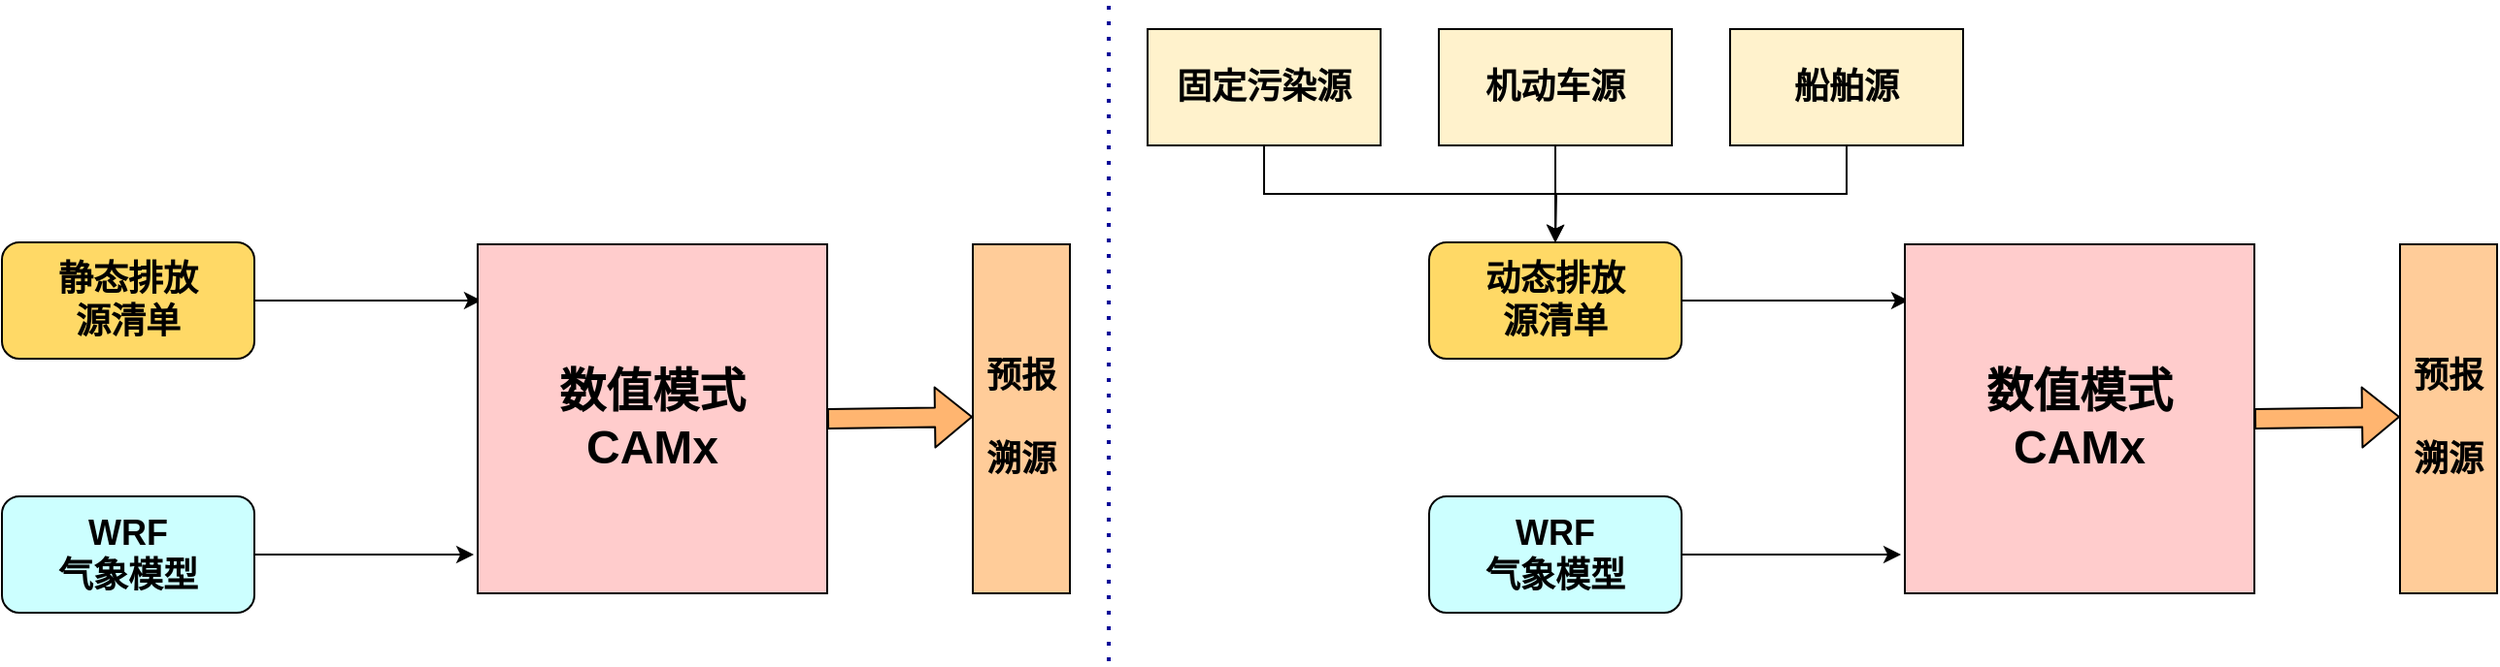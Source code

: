 <mxfile version="13.10.4" type="github">
  <diagram id="toPAOQZPl0oIFCjV4R8k" name="Page-1">
    <mxGraphModel dx="2037" dy="425" grid="1" gridSize="10" guides="1" tooltips="1" connect="1" arrows="1" fold="1" page="1" pageScale="1" pageWidth="1169" pageHeight="827" math="0" shadow="0">
      <root>
        <mxCell id="0" />
        <mxCell id="1" parent="0" />
        <mxCell id="B4uO9kgHyZsTL8DwEbhY-1" style="edgeStyle=orthogonalEdgeStyle;rounded=0;orthogonalLoop=1;jettySize=auto;html=1;exitX=1;exitY=0.5;exitDx=0;exitDy=0;entryX=0.011;entryY=0.161;entryDx=0;entryDy=0;entryPerimeter=0;" parent="1" source="B4uO9kgHyZsTL8DwEbhY-2" target="B4uO9kgHyZsTL8DwEbhY-5" edge="1">
          <mxGeometry relative="1" as="geometry">
            <mxPoint x="-325" y="445" as="targetPoint" />
          </mxGeometry>
        </mxCell>
        <mxCell id="B4uO9kgHyZsTL8DwEbhY-2" value="&lt;font style=&quot;font-size: 18px&quot;&gt;&lt;b&gt;静态&lt;/b&gt;&lt;b&gt;排放&lt;br&gt;源清单&lt;/b&gt;&lt;b&gt;&lt;br&gt;&lt;/b&gt;&lt;/font&gt;" style="rounded=1;whiteSpace=wrap;html=1;fillColor=#FFD966;" parent="1" vertex="1">
          <mxGeometry x="-570" y="414" width="130" height="60" as="geometry" />
        </mxCell>
        <mxCell id="B4uO9kgHyZsTL8DwEbhY-3" style="edgeStyle=orthogonalEdgeStyle;rounded=0;orthogonalLoop=1;jettySize=auto;html=1;exitX=1;exitY=0.5;exitDx=0;exitDy=0;entryX=-0.011;entryY=0.889;entryDx=0;entryDy=0;entryPerimeter=0;" parent="1" source="B4uO9kgHyZsTL8DwEbhY-4" target="B4uO9kgHyZsTL8DwEbhY-5" edge="1">
          <mxGeometry relative="1" as="geometry" />
        </mxCell>
        <mxCell id="B4uO9kgHyZsTL8DwEbhY-4" value="&lt;font style=&quot;font-size: 18px&quot;&gt;&lt;b&gt;WRF&lt;br&gt;&lt;/b&gt;&lt;b&gt;气象模型&lt;/b&gt;&lt;/font&gt;" style="rounded=1;whiteSpace=wrap;html=1;fillColor=#CCFFFF;" parent="1" vertex="1">
          <mxGeometry x="-570" y="545" width="130" height="60" as="geometry" />
        </mxCell>
        <mxCell id="B4uO9kgHyZsTL8DwEbhY-5" value="&lt;font style=&quot;font-size: 24px&quot;&gt;&lt;b&gt;数值模式&lt;br&gt;CAMx&lt;/b&gt;&lt;/font&gt;" style="whiteSpace=wrap;html=1;aspect=fixed;fillColor=#FFCCCC;" parent="1" vertex="1">
          <mxGeometry x="-325" y="415" width="180" height="180" as="geometry" />
        </mxCell>
        <mxCell id="B4uO9kgHyZsTL8DwEbhY-6" value="&lt;span style=&quot;font-size: 18px&quot;&gt;&lt;b&gt;预报&lt;br&gt;&lt;br&gt;&lt;/b&gt;&lt;/span&gt;&lt;font style=&quot;font-size: 18px&quot;&gt;&lt;b&gt;溯源&lt;/b&gt;&lt;/font&gt;" style="rounded=0;whiteSpace=wrap;html=1;fillColor=#FFCC99;" parent="1" vertex="1">
          <mxGeometry x="-70" y="415" width="50" height="180" as="geometry" />
        </mxCell>
        <mxCell id="B4uO9kgHyZsTL8DwEbhY-7" value="" style="shape=flexArrow;endArrow=classic;html=1;entryX=0;entryY=0.55;entryDx=0;entryDy=0;entryPerimeter=0;fillColor=#FFB570;" parent="1" edge="1">
          <mxGeometry width="50" height="50" relative="1" as="geometry">
            <mxPoint x="-145" y="505" as="sourcePoint" />
            <mxPoint x="-70" y="504" as="targetPoint" />
          </mxGeometry>
        </mxCell>
        <mxCell id="B4uO9kgHyZsTL8DwEbhY-8" style="edgeStyle=orthogonalEdgeStyle;rounded=0;orthogonalLoop=1;jettySize=auto;html=1;exitX=1;exitY=0.5;exitDx=0;exitDy=0;entryX=0.011;entryY=0.161;entryDx=0;entryDy=0;entryPerimeter=0;" parent="1" source="B4uO9kgHyZsTL8DwEbhY-9" target="B4uO9kgHyZsTL8DwEbhY-12" edge="1">
          <mxGeometry relative="1" as="geometry">
            <mxPoint x="410" y="445" as="targetPoint" />
          </mxGeometry>
        </mxCell>
        <mxCell id="B4uO9kgHyZsTL8DwEbhY-9" value="&lt;font style=&quot;font-size: 18px&quot;&gt;&lt;b&gt;动态&lt;/b&gt;&lt;b&gt;排放&lt;br&gt;源清单&lt;/b&gt;&lt;b&gt;&lt;br&gt;&lt;/b&gt;&lt;/font&gt;" style="rounded=1;whiteSpace=wrap;html=1;fillColor=#FFD966;" parent="1" vertex="1">
          <mxGeometry x="165" y="414" width="130" height="60" as="geometry" />
        </mxCell>
        <mxCell id="B4uO9kgHyZsTL8DwEbhY-10" style="edgeStyle=orthogonalEdgeStyle;rounded=0;orthogonalLoop=1;jettySize=auto;html=1;exitX=1;exitY=0.5;exitDx=0;exitDy=0;entryX=-0.011;entryY=0.889;entryDx=0;entryDy=0;entryPerimeter=0;" parent="1" source="B4uO9kgHyZsTL8DwEbhY-11" target="B4uO9kgHyZsTL8DwEbhY-12" edge="1">
          <mxGeometry relative="1" as="geometry" />
        </mxCell>
        <mxCell id="B4uO9kgHyZsTL8DwEbhY-11" value="&lt;font style=&quot;font-size: 18px&quot;&gt;&lt;b&gt;WRF&lt;br&gt;&lt;/b&gt;&lt;b&gt;气象模型&lt;/b&gt;&lt;/font&gt;" style="rounded=1;whiteSpace=wrap;html=1;fillColor=#CCFFFF;" parent="1" vertex="1">
          <mxGeometry x="165" y="545" width="130" height="60" as="geometry" />
        </mxCell>
        <mxCell id="B4uO9kgHyZsTL8DwEbhY-12" value="&lt;font style=&quot;font-size: 24px&quot;&gt;&lt;b&gt;数值模式&lt;br&gt;CAMx&lt;/b&gt;&lt;/font&gt;" style="whiteSpace=wrap;html=1;aspect=fixed;fillColor=#FFCCCC;" parent="1" vertex="1">
          <mxGeometry x="410" y="415" width="180" height="180" as="geometry" />
        </mxCell>
        <mxCell id="B4uO9kgHyZsTL8DwEbhY-13" value="&lt;span style=&quot;font-size: 18px&quot;&gt;&lt;b&gt;预报&lt;br&gt;&lt;br&gt;&lt;/b&gt;&lt;/span&gt;&lt;font style=&quot;font-size: 18px&quot;&gt;&lt;b&gt;溯源&lt;/b&gt;&lt;/font&gt;" style="rounded=0;whiteSpace=wrap;html=1;fillColor=#FFCC99;" parent="1" vertex="1">
          <mxGeometry x="665" y="415" width="50" height="180" as="geometry" />
        </mxCell>
        <mxCell id="B4uO9kgHyZsTL8DwEbhY-14" value="" style="shape=flexArrow;endArrow=classic;html=1;entryX=0;entryY=0.55;entryDx=0;entryDy=0;entryPerimeter=0;fillColor=#FFB570;" parent="1" edge="1">
          <mxGeometry width="50" height="50" relative="1" as="geometry">
            <mxPoint x="590" y="505" as="sourcePoint" />
            <mxPoint x="665" y="504" as="targetPoint" />
          </mxGeometry>
        </mxCell>
        <mxCell id="B4uO9kgHyZsTL8DwEbhY-15" style="edgeStyle=orthogonalEdgeStyle;rounded=0;orthogonalLoop=1;jettySize=auto;html=1;exitX=0.5;exitY=1;exitDx=0;exitDy=0;entryX=0.5;entryY=0;entryDx=0;entryDy=0;" parent="1" source="B4uO9kgHyZsTL8DwEbhY-16" target="B4uO9kgHyZsTL8DwEbhY-9" edge="1">
          <mxGeometry relative="1" as="geometry" />
        </mxCell>
        <mxCell id="B4uO9kgHyZsTL8DwEbhY-16" value="&lt;b&gt;&lt;font style=&quot;font-size: 18px&quot;&gt;固定污染源&lt;/font&gt;&lt;/b&gt;" style="rounded=0;whiteSpace=wrap;html=1;fillColor=#fff2cc;" parent="1" vertex="1">
          <mxGeometry x="20" y="304" width="120" height="60" as="geometry" />
        </mxCell>
        <mxCell id="B4uO9kgHyZsTL8DwEbhY-17" style="edgeStyle=orthogonalEdgeStyle;rounded=0;orthogonalLoop=1;jettySize=auto;html=1;exitX=0.5;exitY=1;exitDx=0;exitDy=0;" parent="1" source="B4uO9kgHyZsTL8DwEbhY-18" edge="1">
          <mxGeometry relative="1" as="geometry">
            <mxPoint x="230" y="414" as="targetPoint" />
          </mxGeometry>
        </mxCell>
        <mxCell id="B4uO9kgHyZsTL8DwEbhY-18" value="&lt;font style=&quot;font-size: 18px&quot;&gt;&lt;b&gt;机动车源&lt;/b&gt;&lt;/font&gt;" style="rounded=0;whiteSpace=wrap;html=1;fillColor=#fff2cc;" parent="1" vertex="1">
          <mxGeometry x="170" y="304" width="120" height="60" as="geometry" />
        </mxCell>
        <mxCell id="B4uO9kgHyZsTL8DwEbhY-19" style="edgeStyle=orthogonalEdgeStyle;rounded=0;orthogonalLoop=1;jettySize=auto;html=1;exitX=0.5;exitY=1;exitDx=0;exitDy=0;" parent="1" source="B4uO9kgHyZsTL8DwEbhY-20" edge="1">
          <mxGeometry relative="1" as="geometry">
            <mxPoint x="230" y="414" as="targetPoint" />
          </mxGeometry>
        </mxCell>
        <mxCell id="B4uO9kgHyZsTL8DwEbhY-20" value="&lt;font style=&quot;font-size: 18px&quot;&gt;&lt;b&gt;船舶源&lt;/b&gt;&lt;/font&gt;" style="rounded=0;whiteSpace=wrap;html=1;fillColor=#fff2cc;" parent="1" vertex="1">
          <mxGeometry x="320" y="304" width="120" height="60" as="geometry" />
        </mxCell>
        <mxCell id="B4uO9kgHyZsTL8DwEbhY-22" value="" style="endArrow=none;dashed=1;html=1;dashPattern=1 3;strokeWidth=2;strokeColor=#000099;" parent="1" edge="1">
          <mxGeometry width="50" height="50" relative="1" as="geometry">
            <mxPoint y="630" as="sourcePoint" />
            <mxPoint y="290" as="targetPoint" />
          </mxGeometry>
        </mxCell>
      </root>
    </mxGraphModel>
  </diagram>
</mxfile>
